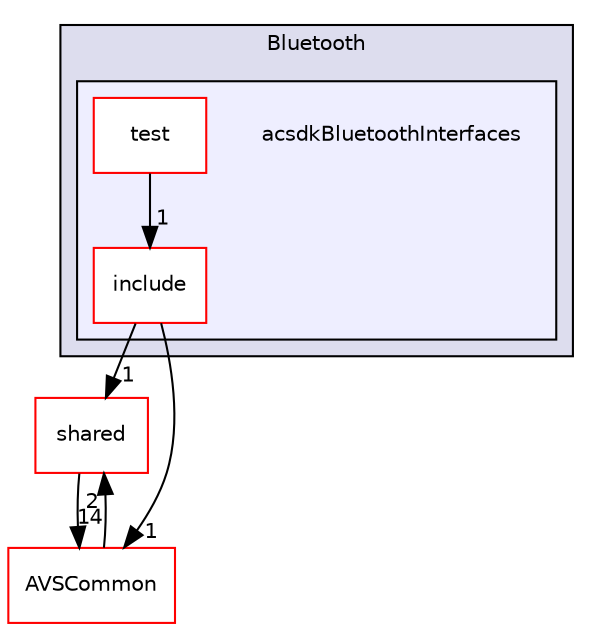 digraph "/workplace/avs-device-sdk/capabilities/Bluetooth/acsdkBluetoothInterfaces" {
  compound=true
  node [ fontsize="10", fontname="Helvetica"];
  edge [ labelfontsize="10", labelfontname="Helvetica"];
  subgraph clusterdir_49e7ef86a01cb3657c71ebf485bcc68a {
    graph [ bgcolor="#ddddee", pencolor="black", label="Bluetooth" fontname="Helvetica", fontsize="10", URL="dir_49e7ef86a01cb3657c71ebf485bcc68a.html"]
  subgraph clusterdir_d6090b0167727de9c3086da5455efe48 {
    graph [ bgcolor="#eeeeff", pencolor="black", label="" URL="dir_d6090b0167727de9c3086da5455efe48.html"];
    dir_d6090b0167727de9c3086da5455efe48 [shape=plaintext label="acsdkBluetoothInterfaces"];
    dir_cbaa0c2bd1e08c672f344a40c1ff8458 [shape=box label="include" color="red" fillcolor="white" style="filled" URL="dir_cbaa0c2bd1e08c672f344a40c1ff8458.html"];
    dir_51151b4f914b95f599bec8a21269e6ad [shape=box label="test" color="red" fillcolor="white" style="filled" URL="dir_51151b4f914b95f599bec8a21269e6ad.html"];
  }
  }
  dir_9982052f7ce695d12571567315b2fafa [shape=box label="shared" fillcolor="white" style="filled" color="red" URL="dir_9982052f7ce695d12571567315b2fafa.html"];
  dir_13e65effb2bde530b17b3d5eefcd0266 [shape=box label="AVSCommon" fillcolor="white" style="filled" color="red" URL="dir_13e65effb2bde530b17b3d5eefcd0266.html"];
  dir_9982052f7ce695d12571567315b2fafa->dir_13e65effb2bde530b17b3d5eefcd0266 [headlabel="14", labeldistance=1.5 headhref="dir_000598_000017.html"];
  dir_51151b4f914b95f599bec8a21269e6ad->dir_cbaa0c2bd1e08c672f344a40c1ff8458 [headlabel="1", labeldistance=1.5 headhref="dir_000290_000288.html"];
  dir_13e65effb2bde530b17b3d5eefcd0266->dir_9982052f7ce695d12571567315b2fafa [headlabel="2", labeldistance=1.5 headhref="dir_000017_000598.html"];
  dir_cbaa0c2bd1e08c672f344a40c1ff8458->dir_9982052f7ce695d12571567315b2fafa [headlabel="1", labeldistance=1.5 headhref="dir_000288_000598.html"];
  dir_cbaa0c2bd1e08c672f344a40c1ff8458->dir_13e65effb2bde530b17b3d5eefcd0266 [headlabel="1", labeldistance=1.5 headhref="dir_000288_000017.html"];
}
